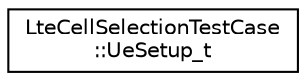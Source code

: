 digraph "Graphical Class Hierarchy"
{
 // LATEX_PDF_SIZE
  edge [fontname="Helvetica",fontsize="10",labelfontname="Helvetica",labelfontsize="10"];
  node [fontname="Helvetica",fontsize="10",shape=record];
  rankdir="LR";
  Node0 [label="LteCellSelectionTestCase\l::UeSetup_t",height=0.2,width=0.4,color="black", fillcolor="white", style="filled",URL="$struct_lte_cell_selection_test_case_1_1_ue_setup__t.html",tooltip="A set of input parameters for setting up a UE in the simulation."];
}
